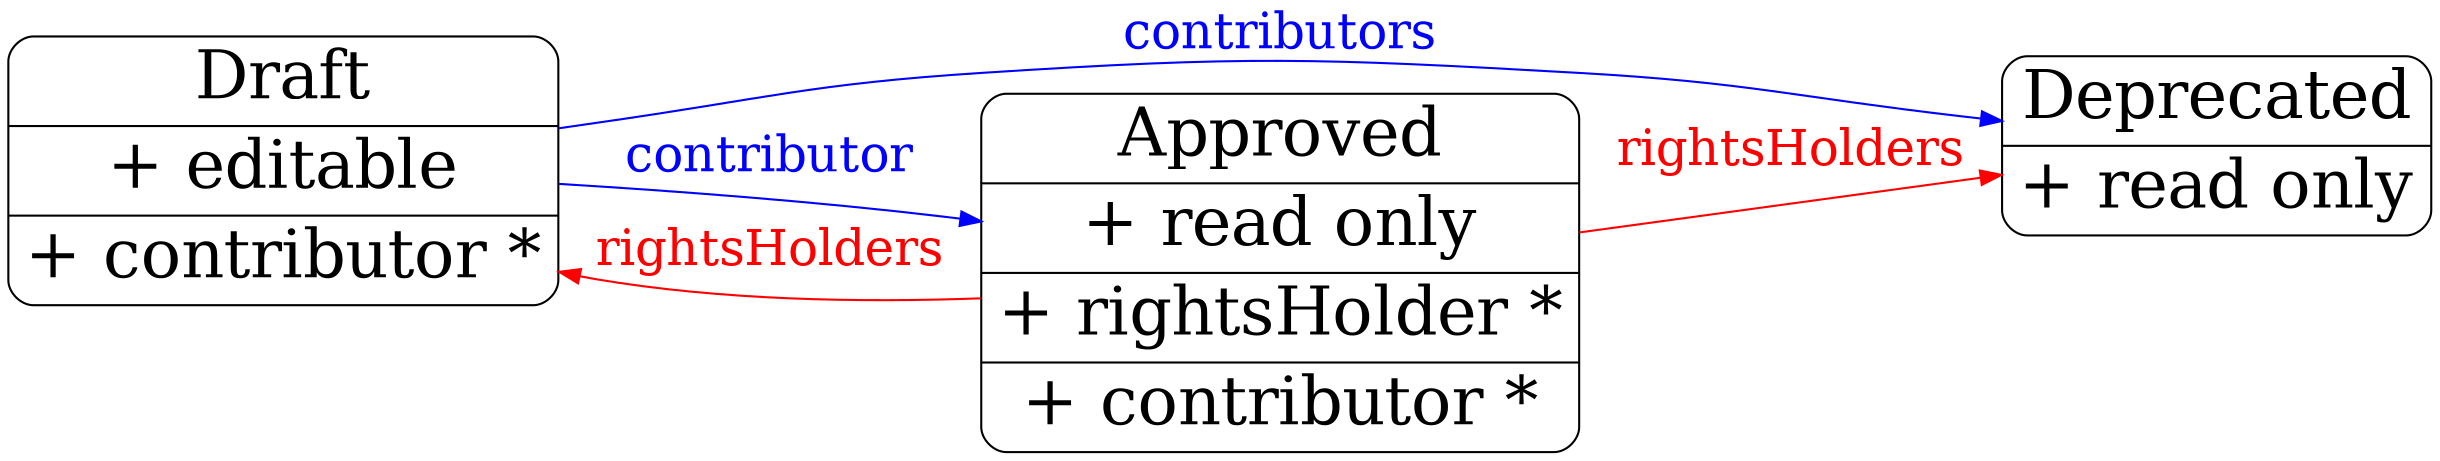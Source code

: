 digraph state {
## basic setup 

   	rankdir = LR;
        node [
        fontsize = 32,
        shape = Mrecord
        ];

        edge [
        fontsize = 24
        ];

## class definitions

	deprecated [
	label = "Deprecated|+ read only"
	];

        draft [
	label = "Draft|+ editable|+ contributor *"
	];

        approved [
	label = "Approved|+ read only|+ rightsHolder *|+ contributor *"
	];



## cluster

   	draft -> approved [
	arrowhead = "normal"
	label = contributor
	color = blue
	fontcolor = blue
	];

   	approved -> draft [
	arrowhead = "normal"
	label = rightsHolders
	color = red
	fontcolor = red
	];


   	draft -> deprecated [ 
	arrowhead = "normal"
	label = contributors
	color = blue
	fontcolor = blue
	];

   	approved -> deprecated [
	arrowhead = "normal"
	label = rightsHolders
	color = red
	fontcolor = red
	];
  
}